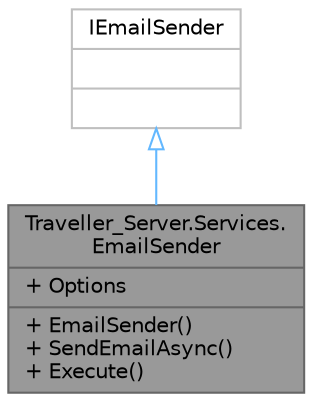 digraph "Traveller_Server.Services.EmailSender"
{
 // LATEX_PDF_SIZE
  bgcolor="transparent";
  edge [fontname=Helvetica,fontsize=10,labelfontname=Helvetica,labelfontsize=10];
  node [fontname=Helvetica,fontsize=10,shape=box,height=0.2,width=0.4];
  Node1 [shape=record,label="{Traveller_Server.Services.\lEmailSender\n|+ Options\l|+ EmailSender()\l+ SendEmailAsync()\l+ Execute()\l}",height=0.2,width=0.4,color="gray40", fillcolor="grey60", style="filled", fontcolor="black",tooltip=" "];
  Node2 -> Node1 [dir="back",color="steelblue1",style="solid",arrowtail="onormal"];
  Node2 [shape=record,label="{IEmailSender\n||}",height=0.2,width=0.4,color="grey75", fillcolor="white", style="filled",tooltip=" "];
}

